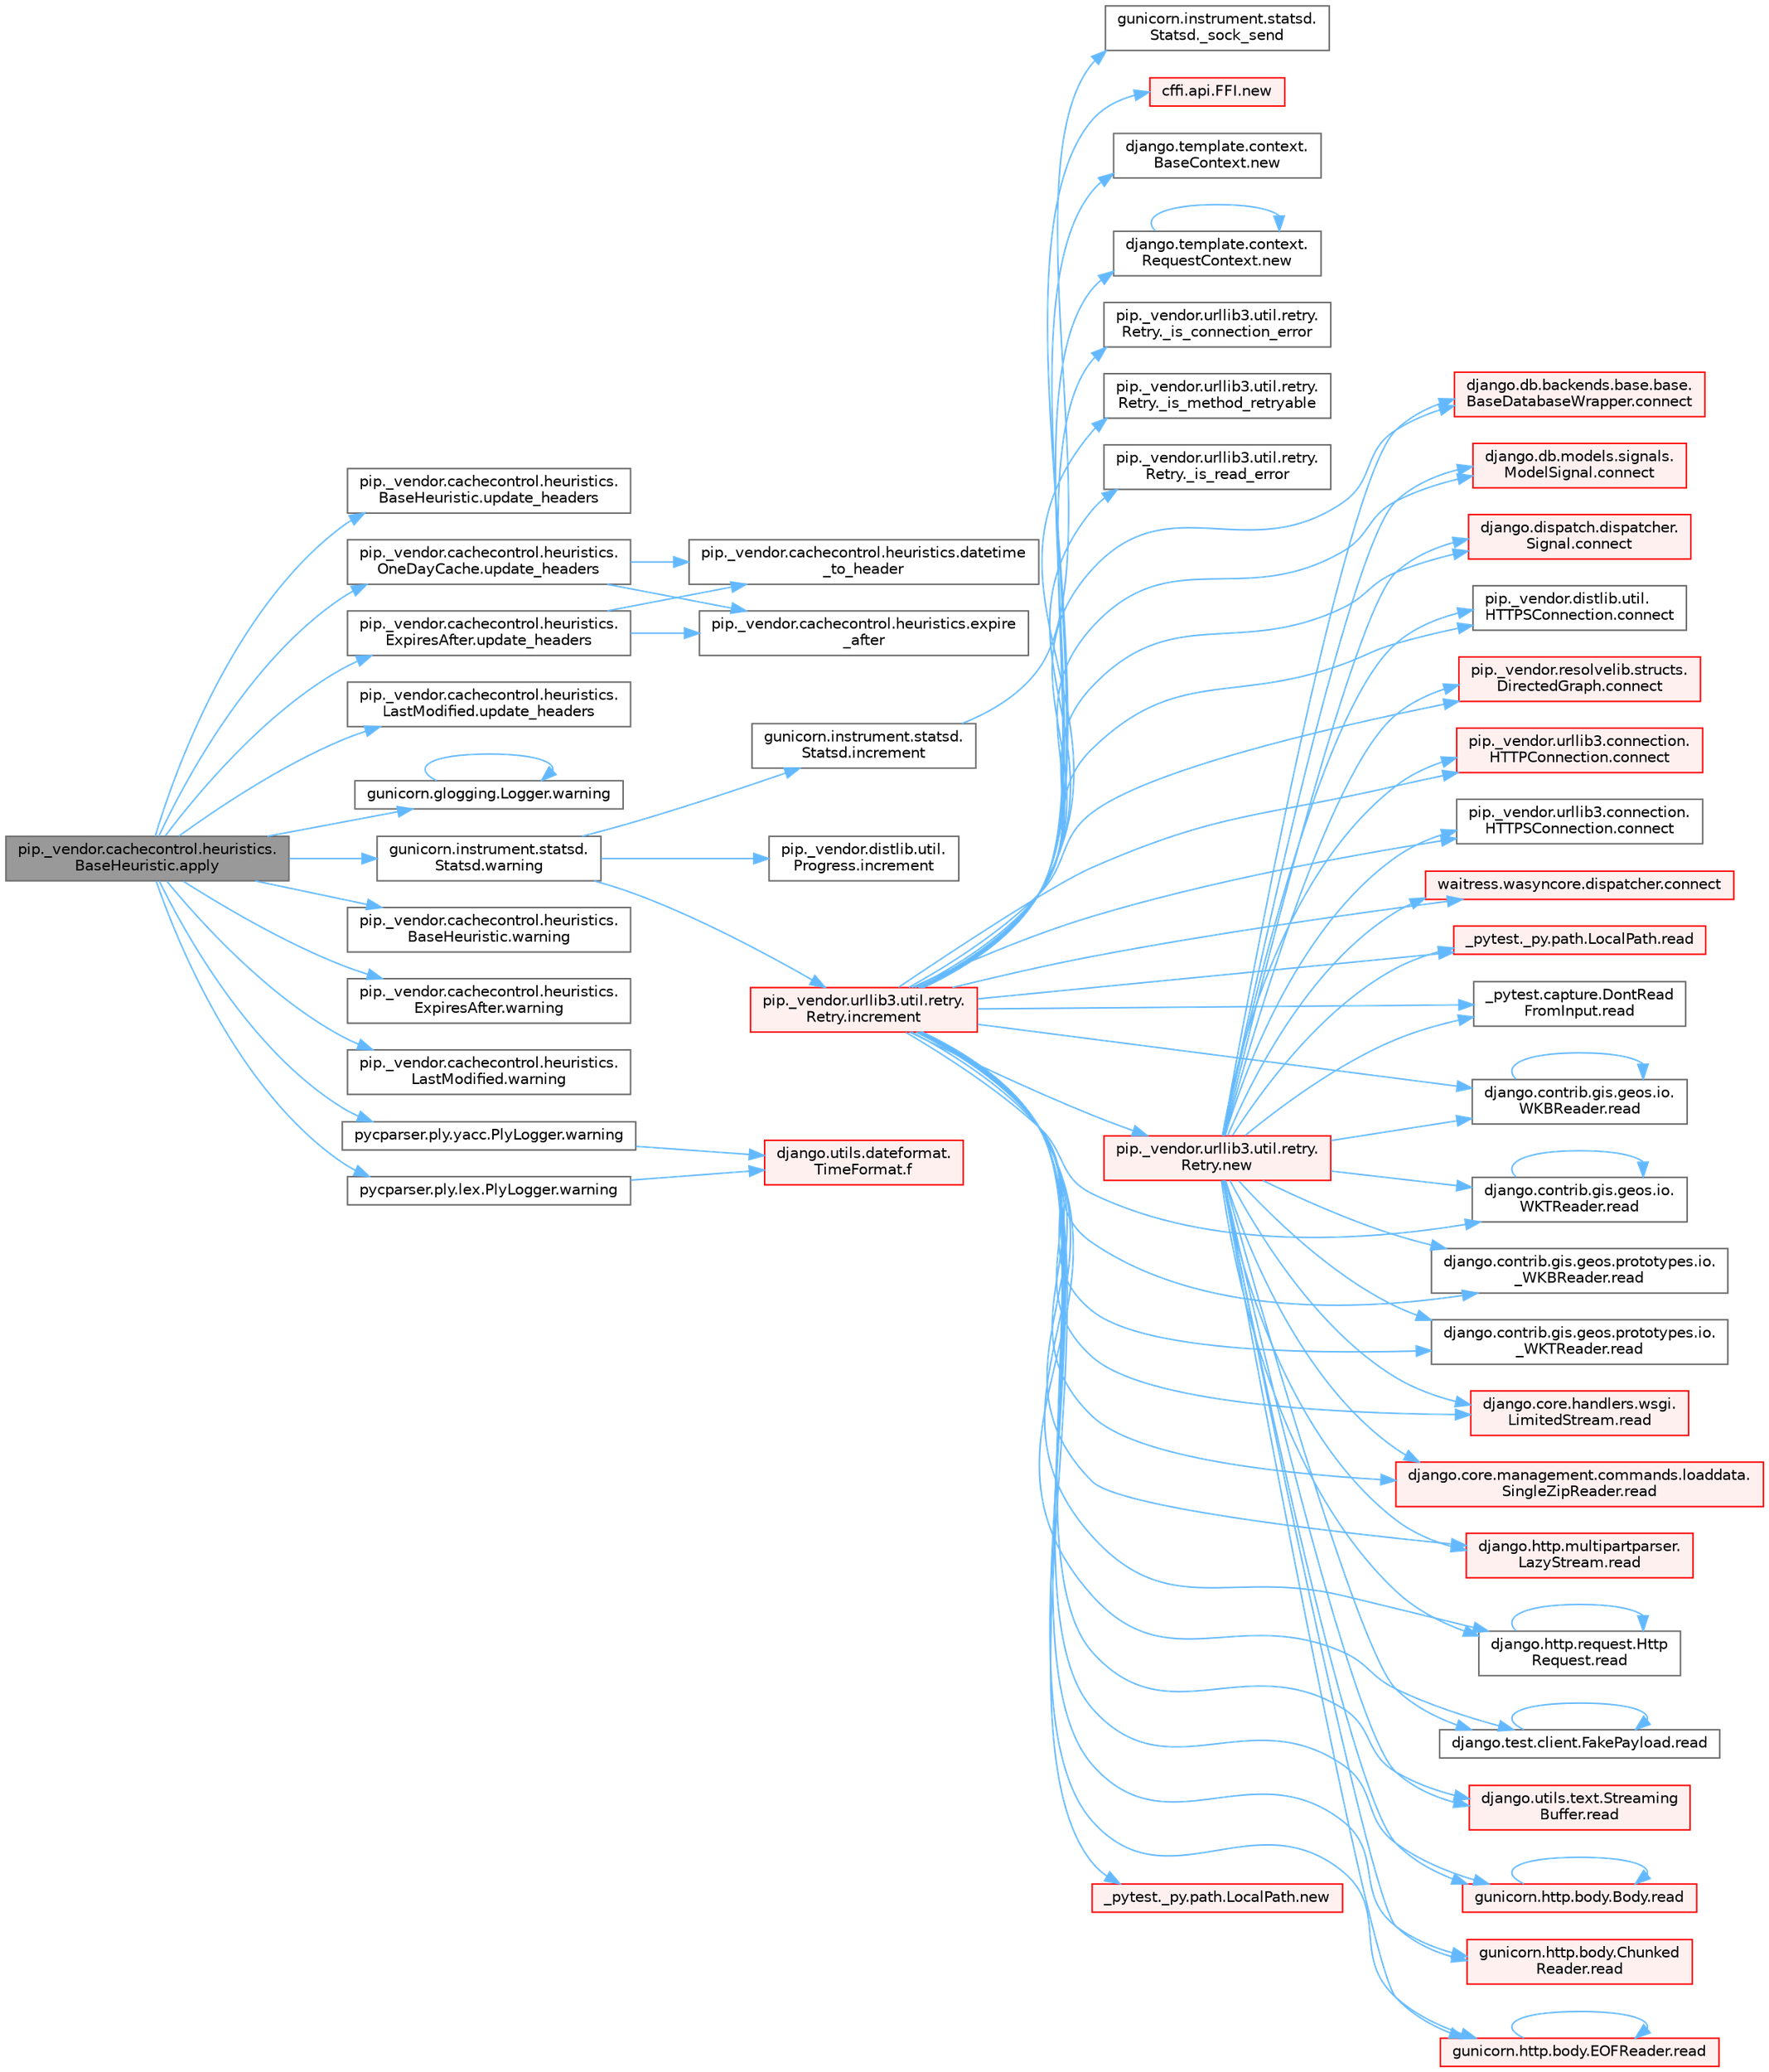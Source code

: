 digraph "pip._vendor.cachecontrol.heuristics.BaseHeuristic.apply"
{
 // LATEX_PDF_SIZE
  bgcolor="transparent";
  edge [fontname=Helvetica,fontsize=10,labelfontname=Helvetica,labelfontsize=10];
  node [fontname=Helvetica,fontsize=10,shape=box,height=0.2,width=0.4];
  rankdir="LR";
  Node1 [id="Node000001",label="pip._vendor.cachecontrol.heuristics.\lBaseHeuristic.apply",height=0.2,width=0.4,color="gray40", fillcolor="grey60", style="filled", fontcolor="black",tooltip=" "];
  Node1 -> Node2 [id="edge1_Node000001_Node000002",color="steelblue1",style="solid",tooltip=" "];
  Node2 [id="Node000002",label="pip._vendor.cachecontrol.heuristics.\lBaseHeuristic.update_headers",height=0.2,width=0.4,color="grey40", fillcolor="white", style="filled",URL="$classpip_1_1__vendor_1_1cachecontrol_1_1heuristics_1_1_base_heuristic.html#a1f7943cf14f0f45ed8065bae2e052c66",tooltip=" "];
  Node1 -> Node3 [id="edge2_Node000001_Node000003",color="steelblue1",style="solid",tooltip=" "];
  Node3 [id="Node000003",label="pip._vendor.cachecontrol.heuristics.\lExpiresAfter.update_headers",height=0.2,width=0.4,color="grey40", fillcolor="white", style="filled",URL="$classpip_1_1__vendor_1_1cachecontrol_1_1heuristics_1_1_expires_after.html#a0eb048b79c7dd14b5b0fe395bca688f4",tooltip=" "];
  Node3 -> Node4 [id="edge3_Node000003_Node000004",color="steelblue1",style="solid",tooltip=" "];
  Node4 [id="Node000004",label="pip._vendor.cachecontrol.heuristics.datetime\l_to_header",height=0.2,width=0.4,color="grey40", fillcolor="white", style="filled",URL="$namespacepip_1_1__vendor_1_1cachecontrol_1_1heuristics.html#aef37526a5bf87c2f68217f02f49182d9",tooltip=" "];
  Node3 -> Node5 [id="edge4_Node000003_Node000005",color="steelblue1",style="solid",tooltip=" "];
  Node5 [id="Node000005",label="pip._vendor.cachecontrol.heuristics.expire\l_after",height=0.2,width=0.4,color="grey40", fillcolor="white", style="filled",URL="$namespacepip_1_1__vendor_1_1cachecontrol_1_1heuristics.html#a1731899ead31f8eb587e7f67b593653a",tooltip=" "];
  Node1 -> Node6 [id="edge5_Node000001_Node000006",color="steelblue1",style="solid",tooltip=" "];
  Node6 [id="Node000006",label="pip._vendor.cachecontrol.heuristics.\lLastModified.update_headers",height=0.2,width=0.4,color="grey40", fillcolor="white", style="filled",URL="$classpip_1_1__vendor_1_1cachecontrol_1_1heuristics_1_1_last_modified.html#a82aff889956b28089172d8aff14091e2",tooltip=" "];
  Node1 -> Node7 [id="edge6_Node000001_Node000007",color="steelblue1",style="solid",tooltip=" "];
  Node7 [id="Node000007",label="pip._vendor.cachecontrol.heuristics.\lOneDayCache.update_headers",height=0.2,width=0.4,color="grey40", fillcolor="white", style="filled",URL="$classpip_1_1__vendor_1_1cachecontrol_1_1heuristics_1_1_one_day_cache.html#aa031ba7cfcff718200daf5472d24aa78",tooltip=" "];
  Node7 -> Node4 [id="edge7_Node000007_Node000004",color="steelblue1",style="solid",tooltip=" "];
  Node7 -> Node5 [id="edge8_Node000007_Node000005",color="steelblue1",style="solid",tooltip=" "];
  Node1 -> Node8 [id="edge9_Node000001_Node000008",color="steelblue1",style="solid",tooltip=" "];
  Node8 [id="Node000008",label="gunicorn.glogging.Logger.warning",height=0.2,width=0.4,color="grey40", fillcolor="white", style="filled",URL="$classgunicorn_1_1glogging_1_1_logger.html#afb3b689df6c71ca870aff46a01ff5196",tooltip=" "];
  Node8 -> Node8 [id="edge10_Node000008_Node000008",color="steelblue1",style="solid",tooltip=" "];
  Node1 -> Node9 [id="edge11_Node000001_Node000009",color="steelblue1",style="solid",tooltip=" "];
  Node9 [id="Node000009",label="gunicorn.instrument.statsd.\lStatsd.warning",height=0.2,width=0.4,color="grey40", fillcolor="white", style="filled",URL="$classgunicorn_1_1instrument_1_1statsd_1_1_statsd.html#a4b25361c9be113a5555acee1dd23fc61",tooltip=" "];
  Node9 -> Node10 [id="edge12_Node000009_Node000010",color="steelblue1",style="solid",tooltip=" "];
  Node10 [id="Node000010",label="gunicorn.instrument.statsd.\lStatsd.increment",height=0.2,width=0.4,color="grey40", fillcolor="white", style="filled",URL="$classgunicorn_1_1instrument_1_1statsd_1_1_statsd.html#a5527687726a051a5182ee13a842b08fd",tooltip=" "];
  Node10 -> Node11 [id="edge13_Node000010_Node000011",color="steelblue1",style="solid",tooltip=" "];
  Node11 [id="Node000011",label="gunicorn.instrument.statsd.\lStatsd._sock_send",height=0.2,width=0.4,color="grey40", fillcolor="white", style="filled",URL="$classgunicorn_1_1instrument_1_1statsd_1_1_statsd.html#a7a4a1b56ea564914ea1ca82d1004b779",tooltip=" "];
  Node9 -> Node12 [id="edge14_Node000009_Node000012",color="steelblue1",style="solid",tooltip=" "];
  Node12 [id="Node000012",label="pip._vendor.distlib.util.\lProgress.increment",height=0.2,width=0.4,color="grey40", fillcolor="white", style="filled",URL="$classpip_1_1__vendor_1_1distlib_1_1util_1_1_progress.html#a197ffd4ac8a74898742a6cde5b4c5466",tooltip=" "];
  Node9 -> Node13 [id="edge15_Node000009_Node000013",color="steelblue1",style="solid",tooltip=" "];
  Node13 [id="Node000013",label="pip._vendor.urllib3.util.retry.\lRetry.increment",height=0.2,width=0.4,color="red", fillcolor="#FFF0F0", style="filled",URL="$classpip_1_1__vendor_1_1urllib3_1_1util_1_1retry_1_1_retry.html#a88dd993ccb2ef4b2bfa9ad0571374b12",tooltip=" "];
  Node13 -> Node14 [id="edge16_Node000013_Node000014",color="steelblue1",style="solid",tooltip=" "];
  Node14 [id="Node000014",label="pip._vendor.urllib3.util.retry.\lRetry._is_connection_error",height=0.2,width=0.4,color="grey40", fillcolor="white", style="filled",URL="$classpip_1_1__vendor_1_1urllib3_1_1util_1_1retry_1_1_retry.html#af9157a0cb7ff9ff1545c47689060cae3",tooltip=" "];
  Node13 -> Node15 [id="edge17_Node000013_Node000015",color="steelblue1",style="solid",tooltip=" "];
  Node15 [id="Node000015",label="pip._vendor.urllib3.util.retry.\lRetry._is_method_retryable",height=0.2,width=0.4,color="grey40", fillcolor="white", style="filled",URL="$classpip_1_1__vendor_1_1urllib3_1_1util_1_1retry_1_1_retry.html#a193e812f031d711640062670168b06d6",tooltip=" "];
  Node13 -> Node16 [id="edge18_Node000013_Node000016",color="steelblue1",style="solid",tooltip=" "];
  Node16 [id="Node000016",label="pip._vendor.urllib3.util.retry.\lRetry._is_read_error",height=0.2,width=0.4,color="grey40", fillcolor="white", style="filled",URL="$classpip_1_1__vendor_1_1urllib3_1_1util_1_1retry_1_1_retry.html#a605705facbf670c41a7291387eb9d441",tooltip=" "];
  Node13 -> Node17 [id="edge19_Node000013_Node000017",color="steelblue1",style="solid",tooltip=" "];
  Node17 [id="Node000017",label="django.db.backends.base.base.\lBaseDatabaseWrapper.connect",height=0.2,width=0.4,color="red", fillcolor="#FFF0F0", style="filled",URL="$classdjango_1_1db_1_1backends_1_1base_1_1base_1_1_base_database_wrapper.html#a7b64171260c3bf790ed1f563fe48ec35",tooltip=" "];
  Node13 -> Node4490 [id="edge20_Node000013_Node004490",color="steelblue1",style="solid",tooltip=" "];
  Node4490 [id="Node004490",label="django.db.models.signals.\lModelSignal.connect",height=0.2,width=0.4,color="red", fillcolor="#FFF0F0", style="filled",URL="$classdjango_1_1db_1_1models_1_1signals_1_1_model_signal.html#a9f30fd9b11c3da129cef5ed15df81e6e",tooltip=" "];
  Node13 -> Node4492 [id="edge21_Node000013_Node004492",color="steelblue1",style="solid",tooltip=" "];
  Node4492 [id="Node004492",label="django.dispatch.dispatcher.\lSignal.connect",height=0.2,width=0.4,color="red", fillcolor="#FFF0F0", style="filled",URL="$classdjango_1_1dispatch_1_1dispatcher_1_1_signal.html#ad0c09a102ff82630078b9fd5af4e0d0d",tooltip=" "];
  Node13 -> Node4493 [id="edge22_Node000013_Node004493",color="steelblue1",style="solid",tooltip=" "];
  Node4493 [id="Node004493",label="pip._vendor.distlib.util.\lHTTPSConnection.connect",height=0.2,width=0.4,color="grey40", fillcolor="white", style="filled",URL="$classpip_1_1__vendor_1_1distlib_1_1util_1_1_h_t_t_p_s_connection.html#a1f7ef8f789419a2afad1cc5117d95bc6",tooltip=" "];
  Node13 -> Node4494 [id="edge23_Node000013_Node004494",color="steelblue1",style="solid",tooltip=" "];
  Node4494 [id="Node004494",label="pip._vendor.resolvelib.structs.\lDirectedGraph.connect",height=0.2,width=0.4,color="red", fillcolor="#FFF0F0", style="filled",URL="$classpip_1_1__vendor_1_1resolvelib_1_1structs_1_1_directed_graph.html#a1eb430d00f36fac07a490c7779d31575",tooltip=" "];
  Node13 -> Node4495 [id="edge24_Node000013_Node004495",color="steelblue1",style="solid",tooltip=" "];
  Node4495 [id="Node004495",label="pip._vendor.urllib3.connection.\lHTTPConnection.connect",height=0.2,width=0.4,color="red", fillcolor="#FFF0F0", style="filled",URL="$classpip_1_1__vendor_1_1urllib3_1_1connection_1_1_h_t_t_p_connection.html#afbfafe5a6942dc8e02a727a6f5eb2244",tooltip=" "];
  Node13 -> Node4498 [id="edge25_Node000013_Node004498",color="steelblue1",style="solid",tooltip=" "];
  Node4498 [id="Node004498",label="pip._vendor.urllib3.connection.\lHTTPSConnection.connect",height=0.2,width=0.4,color="grey40", fillcolor="white", style="filled",URL="$classpip_1_1__vendor_1_1urllib3_1_1connection_1_1_h_t_t_p_s_connection.html#a4dad4b6496c3f029196c78b991f57c03",tooltip=" "];
  Node13 -> Node4499 [id="edge26_Node000013_Node004499",color="steelblue1",style="solid",tooltip=" "];
  Node4499 [id="Node004499",label="waitress.wasyncore.dispatcher.connect",height=0.2,width=0.4,color="red", fillcolor="#FFF0F0", style="filled",URL="$classwaitress_1_1wasyncore_1_1dispatcher.html#a62e9904422762eb9bc05bc1dd595aebb",tooltip=" "];
  Node13 -> Node268 [id="edge27_Node000013_Node000268",color="steelblue1",style="solid",tooltip=" "];
  Node268 [id="Node000268",label="_pytest._py.path.LocalPath.new",height=0.2,width=0.4,color="red", fillcolor="#FFF0F0", style="filled",URL="$class__pytest_1_1__py_1_1path_1_1_local_path.html#ab5882416a5911e7a15e0598cbeab05cd",tooltip=" "];
  Node13 -> Node4486 [id="edge28_Node000013_Node004486",color="steelblue1",style="solid",tooltip=" "];
  Node4486 [id="Node004486",label="cffi.api.FFI.new",height=0.2,width=0.4,color="red", fillcolor="#FFF0F0", style="filled",URL="$classcffi_1_1api_1_1_f_f_i.html#a8683df0d048f312ff118f16dae752887",tooltip=" "];
  Node13 -> Node4487 [id="edge29_Node000013_Node004487",color="steelblue1",style="solid",tooltip=" "];
  Node4487 [id="Node004487",label="django.template.context.\lBaseContext.new",height=0.2,width=0.4,color="grey40", fillcolor="white", style="filled",URL="$classdjango_1_1template_1_1context_1_1_base_context.html#a65a4f3e5e3bccacaf4e30e36100c1423",tooltip=" "];
  Node13 -> Node4488 [id="edge30_Node000013_Node004488",color="steelblue1",style="solid",tooltip=" "];
  Node4488 [id="Node004488",label="django.template.context.\lRequestContext.new",height=0.2,width=0.4,color="grey40", fillcolor="white", style="filled",URL="$classdjango_1_1template_1_1context_1_1_request_context.html#a4402e04b0c9bd3d4a2b7f06f38ab7432",tooltip=" "];
  Node4488 -> Node4488 [id="edge31_Node004488_Node004488",color="steelblue1",style="solid",tooltip=" "];
  Node13 -> Node4489 [id="edge32_Node000013_Node004489",color="steelblue1",style="solid",tooltip=" "];
  Node4489 [id="Node004489",label="pip._vendor.urllib3.util.retry.\lRetry.new",height=0.2,width=0.4,color="red", fillcolor="#FFF0F0", style="filled",URL="$classpip_1_1__vendor_1_1urllib3_1_1util_1_1retry_1_1_retry.html#ab806585412b9d9b3c0d882fb4bd8d3c0",tooltip=" "];
  Node4489 -> Node17 [id="edge33_Node004489_Node000017",color="steelblue1",style="solid",tooltip=" "];
  Node4489 -> Node4490 [id="edge34_Node004489_Node004490",color="steelblue1",style="solid",tooltip=" "];
  Node4489 -> Node4492 [id="edge35_Node004489_Node004492",color="steelblue1",style="solid",tooltip=" "];
  Node4489 -> Node4493 [id="edge36_Node004489_Node004493",color="steelblue1",style="solid",tooltip=" "];
  Node4489 -> Node4494 [id="edge37_Node004489_Node004494",color="steelblue1",style="solid",tooltip=" "];
  Node4489 -> Node4495 [id="edge38_Node004489_Node004495",color="steelblue1",style="solid",tooltip=" "];
  Node4489 -> Node4498 [id="edge39_Node004489_Node004498",color="steelblue1",style="solid",tooltip=" "];
  Node4489 -> Node4499 [id="edge40_Node004489_Node004499",color="steelblue1",style="solid",tooltip=" "];
  Node4489 -> Node285 [id="edge41_Node004489_Node000285",color="steelblue1",style="solid",tooltip=" "];
  Node285 [id="Node000285",label="_pytest._py.path.LocalPath.read",height=0.2,width=0.4,color="red", fillcolor="#FFF0F0", style="filled",URL="$class__pytest_1_1__py_1_1path_1_1_local_path.html#a8640b65f715ce8a258379deb78a68fd8",tooltip=" "];
  Node4489 -> Node352 [id="edge42_Node004489_Node000352",color="steelblue1",style="solid",tooltip=" "];
  Node352 [id="Node000352",label="_pytest.capture.DontRead\lFromInput.read",height=0.2,width=0.4,color="grey40", fillcolor="white", style="filled",URL="$class__pytest_1_1capture_1_1_dont_read_from_input.html#abe84d6d5626bed2fa4f52408d2b95d3f",tooltip=" "];
  Node4489 -> Node353 [id="edge43_Node004489_Node000353",color="steelblue1",style="solid",tooltip=" "];
  Node353 [id="Node000353",label="django.contrib.gis.geos.io.\lWKBReader.read",height=0.2,width=0.4,color="grey40", fillcolor="white", style="filled",URL="$classdjango_1_1contrib_1_1gis_1_1geos_1_1io_1_1_w_k_b_reader.html#a690153c2f609f20814011beceded4ce6",tooltip=" "];
  Node353 -> Node353 [id="edge44_Node000353_Node000353",color="steelblue1",style="solid",tooltip=" "];
  Node4489 -> Node354 [id="edge45_Node004489_Node000354",color="steelblue1",style="solid",tooltip=" "];
  Node354 [id="Node000354",label="django.contrib.gis.geos.io.\lWKTReader.read",height=0.2,width=0.4,color="grey40", fillcolor="white", style="filled",URL="$classdjango_1_1contrib_1_1gis_1_1geos_1_1io_1_1_w_k_t_reader.html#af8cdf42c9388b4ca18b86af2cd174dd0",tooltip=" "];
  Node354 -> Node354 [id="edge46_Node000354_Node000354",color="steelblue1",style="solid",tooltip=" "];
  Node4489 -> Node355 [id="edge47_Node004489_Node000355",color="steelblue1",style="solid",tooltip=" "];
  Node355 [id="Node000355",label="django.contrib.gis.geos.prototypes.io.\l_WKBReader.read",height=0.2,width=0.4,color="grey40", fillcolor="white", style="filled",URL="$classdjango_1_1contrib_1_1gis_1_1geos_1_1prototypes_1_1io_1_1___w_k_b_reader.html#a71e78ed5a74b998533ef3801723a5827",tooltip=" "];
  Node4489 -> Node356 [id="edge48_Node004489_Node000356",color="steelblue1",style="solid",tooltip=" "];
  Node356 [id="Node000356",label="django.contrib.gis.geos.prototypes.io.\l_WKTReader.read",height=0.2,width=0.4,color="grey40", fillcolor="white", style="filled",URL="$classdjango_1_1contrib_1_1gis_1_1geos_1_1prototypes_1_1io_1_1___w_k_t_reader.html#a97b2007978d99bec56d1bbf4091dd46a",tooltip=" "];
  Node4489 -> Node357 [id="edge49_Node004489_Node000357",color="steelblue1",style="solid",tooltip=" "];
  Node357 [id="Node000357",label="django.core.handlers.wsgi.\lLimitedStream.read",height=0.2,width=0.4,color="red", fillcolor="#FFF0F0", style="filled",URL="$classdjango_1_1core_1_1handlers_1_1wsgi_1_1_limited_stream.html#a01766186550a2bafd2a0c0cac1117797",tooltip=" "];
  Node4489 -> Node361 [id="edge50_Node004489_Node000361",color="steelblue1",style="solid",tooltip=" "];
  Node361 [id="Node000361",label="django.core.management.commands.loaddata.\lSingleZipReader.read",height=0.2,width=0.4,color="red", fillcolor="#FFF0F0", style="filled",URL="$classdjango_1_1core_1_1management_1_1commands_1_1loaddata_1_1_single_zip_reader.html#a6c6512afb638e535f6d9973329238ec1",tooltip=" "];
  Node4489 -> Node366 [id="edge51_Node004489_Node000366",color="steelblue1",style="solid",tooltip=" "];
  Node366 [id="Node000366",label="django.http.multipartparser.\lLazyStream.read",height=0.2,width=0.4,color="red", fillcolor="#FFF0F0", style="filled",URL="$classdjango_1_1http_1_1multipartparser_1_1_lazy_stream.html#af5553676fbef507453fe16dbce30f2d6",tooltip=" "];
  Node4489 -> Node369 [id="edge52_Node004489_Node000369",color="steelblue1",style="solid",tooltip=" "];
  Node369 [id="Node000369",label="django.http.request.Http\lRequest.read",height=0.2,width=0.4,color="grey40", fillcolor="white", style="filled",URL="$classdjango_1_1http_1_1request_1_1_http_request.html#a7b5205e754042f5dc1400c5f6884da05",tooltip=" "];
  Node369 -> Node369 [id="edge53_Node000369_Node000369",color="steelblue1",style="solid",tooltip=" "];
  Node4489 -> Node370 [id="edge54_Node004489_Node000370",color="steelblue1",style="solid",tooltip=" "];
  Node370 [id="Node000370",label="django.test.client.FakePayload.read",height=0.2,width=0.4,color="grey40", fillcolor="white", style="filled",URL="$classdjango_1_1test_1_1client_1_1_fake_payload.html#a4968728a37f7ecfa436f7156923f32fc",tooltip=" "];
  Node370 -> Node370 [id="edge55_Node000370_Node000370",color="steelblue1",style="solid",tooltip=" "];
  Node4489 -> Node371 [id="edge56_Node004489_Node000371",color="steelblue1",style="solid",tooltip=" "];
  Node371 [id="Node000371",label="django.utils.text.Streaming\lBuffer.read",height=0.2,width=0.4,color="red", fillcolor="#FFF0F0", style="filled",URL="$classdjango_1_1utils_1_1text_1_1_streaming_buffer.html#a0d8c76cbb45b290915e65a79dabe0d7b",tooltip=" "];
  Node4489 -> Node408 [id="edge57_Node004489_Node000408",color="steelblue1",style="solid",tooltip=" "];
  Node408 [id="Node000408",label="gunicorn.http.body.Body.read",height=0.2,width=0.4,color="red", fillcolor="#FFF0F0", style="filled",URL="$classgunicorn_1_1http_1_1body_1_1_body.html#a26fa33ab9da80d4da60638f902d8bbd8",tooltip=" "];
  Node408 -> Node408 [id="edge58_Node000408_Node000408",color="steelblue1",style="solid",tooltip=" "];
  Node4489 -> Node411 [id="edge59_Node004489_Node000411",color="steelblue1",style="solid",tooltip=" "];
  Node411 [id="Node000411",label="gunicorn.http.body.Chunked\lReader.read",height=0.2,width=0.4,color="red", fillcolor="#FFF0F0", style="filled",URL="$classgunicorn_1_1http_1_1body_1_1_chunked_reader.html#aa291cdee58cf19e63d92914442ab2d7e",tooltip=" "];
  Node4489 -> Node417 [id="edge60_Node004489_Node000417",color="steelblue1",style="solid",tooltip=" "];
  Node417 [id="Node000417",label="gunicorn.http.body.EOFReader.read",height=0.2,width=0.4,color="red", fillcolor="#FFF0F0", style="filled",URL="$classgunicorn_1_1http_1_1body_1_1_e_o_f_reader.html#a6ae0aab25c53911d59fcbb87c1dfa602",tooltip=" "];
  Node417 -> Node417 [id="edge61_Node000417_Node000417",color="steelblue1",style="solid",tooltip=" "];
  Node13 -> Node285 [id="edge62_Node000013_Node000285",color="steelblue1",style="solid",tooltip=" "];
  Node13 -> Node352 [id="edge63_Node000013_Node000352",color="steelblue1",style="solid",tooltip=" "];
  Node13 -> Node353 [id="edge64_Node000013_Node000353",color="steelblue1",style="solid",tooltip=" "];
  Node13 -> Node354 [id="edge65_Node000013_Node000354",color="steelblue1",style="solid",tooltip=" "];
  Node13 -> Node355 [id="edge66_Node000013_Node000355",color="steelblue1",style="solid",tooltip=" "];
  Node13 -> Node356 [id="edge67_Node000013_Node000356",color="steelblue1",style="solid",tooltip=" "];
  Node13 -> Node357 [id="edge68_Node000013_Node000357",color="steelblue1",style="solid",tooltip=" "];
  Node13 -> Node361 [id="edge69_Node000013_Node000361",color="steelblue1",style="solid",tooltip=" "];
  Node13 -> Node366 [id="edge70_Node000013_Node000366",color="steelblue1",style="solid",tooltip=" "];
  Node13 -> Node369 [id="edge71_Node000013_Node000369",color="steelblue1",style="solid",tooltip=" "];
  Node13 -> Node370 [id="edge72_Node000013_Node000370",color="steelblue1",style="solid",tooltip=" "];
  Node13 -> Node371 [id="edge73_Node000013_Node000371",color="steelblue1",style="solid",tooltip=" "];
  Node13 -> Node408 [id="edge74_Node000013_Node000408",color="steelblue1",style="solid",tooltip=" "];
  Node13 -> Node411 [id="edge75_Node000013_Node000411",color="steelblue1",style="solid",tooltip=" "];
  Node13 -> Node417 [id="edge76_Node000013_Node000417",color="steelblue1",style="solid",tooltip=" "];
  Node1 -> Node4534 [id="edge77_Node000001_Node004534",color="steelblue1",style="solid",tooltip=" "];
  Node4534 [id="Node004534",label="pip._vendor.cachecontrol.heuristics.\lBaseHeuristic.warning",height=0.2,width=0.4,color="grey40", fillcolor="white", style="filled",URL="$classpip_1_1__vendor_1_1cachecontrol_1_1heuristics_1_1_base_heuristic.html#aef164b74317cd2e626bc6b42e615fe47",tooltip=" "];
  Node1 -> Node4535 [id="edge78_Node000001_Node004535",color="steelblue1",style="solid",tooltip=" "];
  Node4535 [id="Node004535",label="pip._vendor.cachecontrol.heuristics.\lExpiresAfter.warning",height=0.2,width=0.4,color="grey40", fillcolor="white", style="filled",URL="$classpip_1_1__vendor_1_1cachecontrol_1_1heuristics_1_1_expires_after.html#ae2fc511839da8ed15c7a4321cbbfb4d0",tooltip=" "];
  Node1 -> Node4536 [id="edge79_Node000001_Node004536",color="steelblue1",style="solid",tooltip=" "];
  Node4536 [id="Node004536",label="pip._vendor.cachecontrol.heuristics.\lLastModified.warning",height=0.2,width=0.4,color="grey40", fillcolor="white", style="filled",URL="$classpip_1_1__vendor_1_1cachecontrol_1_1heuristics_1_1_last_modified.html#a492151a3f6678d9e21d2b8693faad69c",tooltip=" "];
  Node1 -> Node4537 [id="edge80_Node000001_Node004537",color="steelblue1",style="solid",tooltip=" "];
  Node4537 [id="Node004537",label="pycparser.ply.lex.PlyLogger.warning",height=0.2,width=0.4,color="grey40", fillcolor="white", style="filled",URL="$classpycparser_1_1ply_1_1lex_1_1_ply_logger.html#a7b04f7d837fe1e1d68a10dd146187c48",tooltip=" "];
  Node4537 -> Node3145 [id="edge81_Node004537_Node003145",color="steelblue1",style="solid",tooltip=" "];
  Node3145 [id="Node003145",label="django.utils.dateformat.\lTimeFormat.f",height=0.2,width=0.4,color="red", fillcolor="#FFF0F0", style="filled",URL="$classdjango_1_1utils_1_1dateformat_1_1_time_format.html#a917dbc4f3103e5d9dd416fce475b48a8",tooltip=" "];
  Node1 -> Node4538 [id="edge82_Node000001_Node004538",color="steelblue1",style="solid",tooltip=" "];
  Node4538 [id="Node004538",label="pycparser.ply.yacc.PlyLogger.warning",height=0.2,width=0.4,color="grey40", fillcolor="white", style="filled",URL="$classpycparser_1_1ply_1_1yacc_1_1_ply_logger.html#a75b963ea7cc9ad8145ce891c124da704",tooltip=" "];
  Node4538 -> Node3145 [id="edge83_Node004538_Node003145",color="steelblue1",style="solid",tooltip=" "];
}

